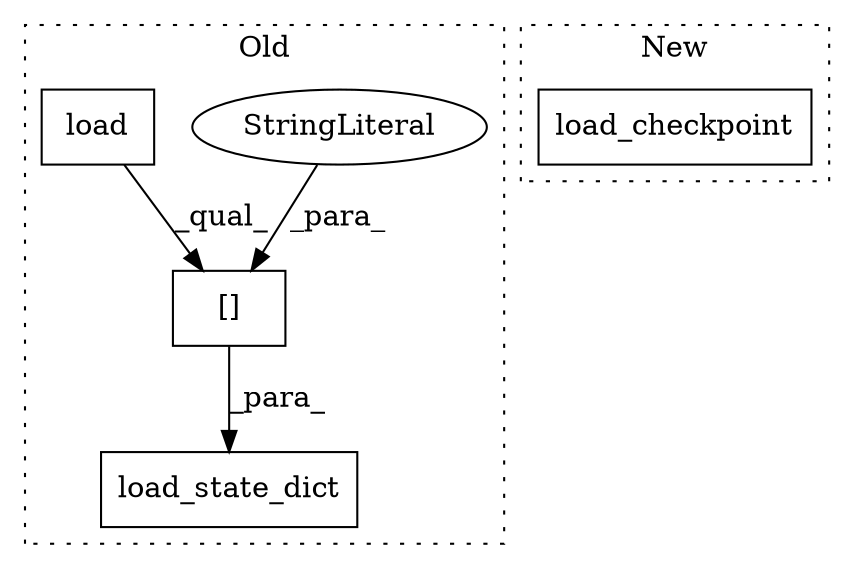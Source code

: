 digraph G {
subgraph cluster0 {
1 [label="load_state_dict" a="32" s="1332,1395" l="16,1" shape="box"];
3 [label="[]" a="2" s="1348,1394" l="28,1" shape="box"];
4 [label="StringLiteral" a="45" s="1376" l="18" shape="ellipse"];
5 [label="load" a="32" s="1354,1374" l="5,1" shape="box"];
label = "Old";
style="dotted";
}
subgraph cluster1 {
2 [label="load_checkpoint" a="32" s="1449,1480" l="16,1" shape="box"];
label = "New";
style="dotted";
}
3 -> 1 [label="_para_"];
4 -> 3 [label="_para_"];
5 -> 3 [label="_qual_"];
}